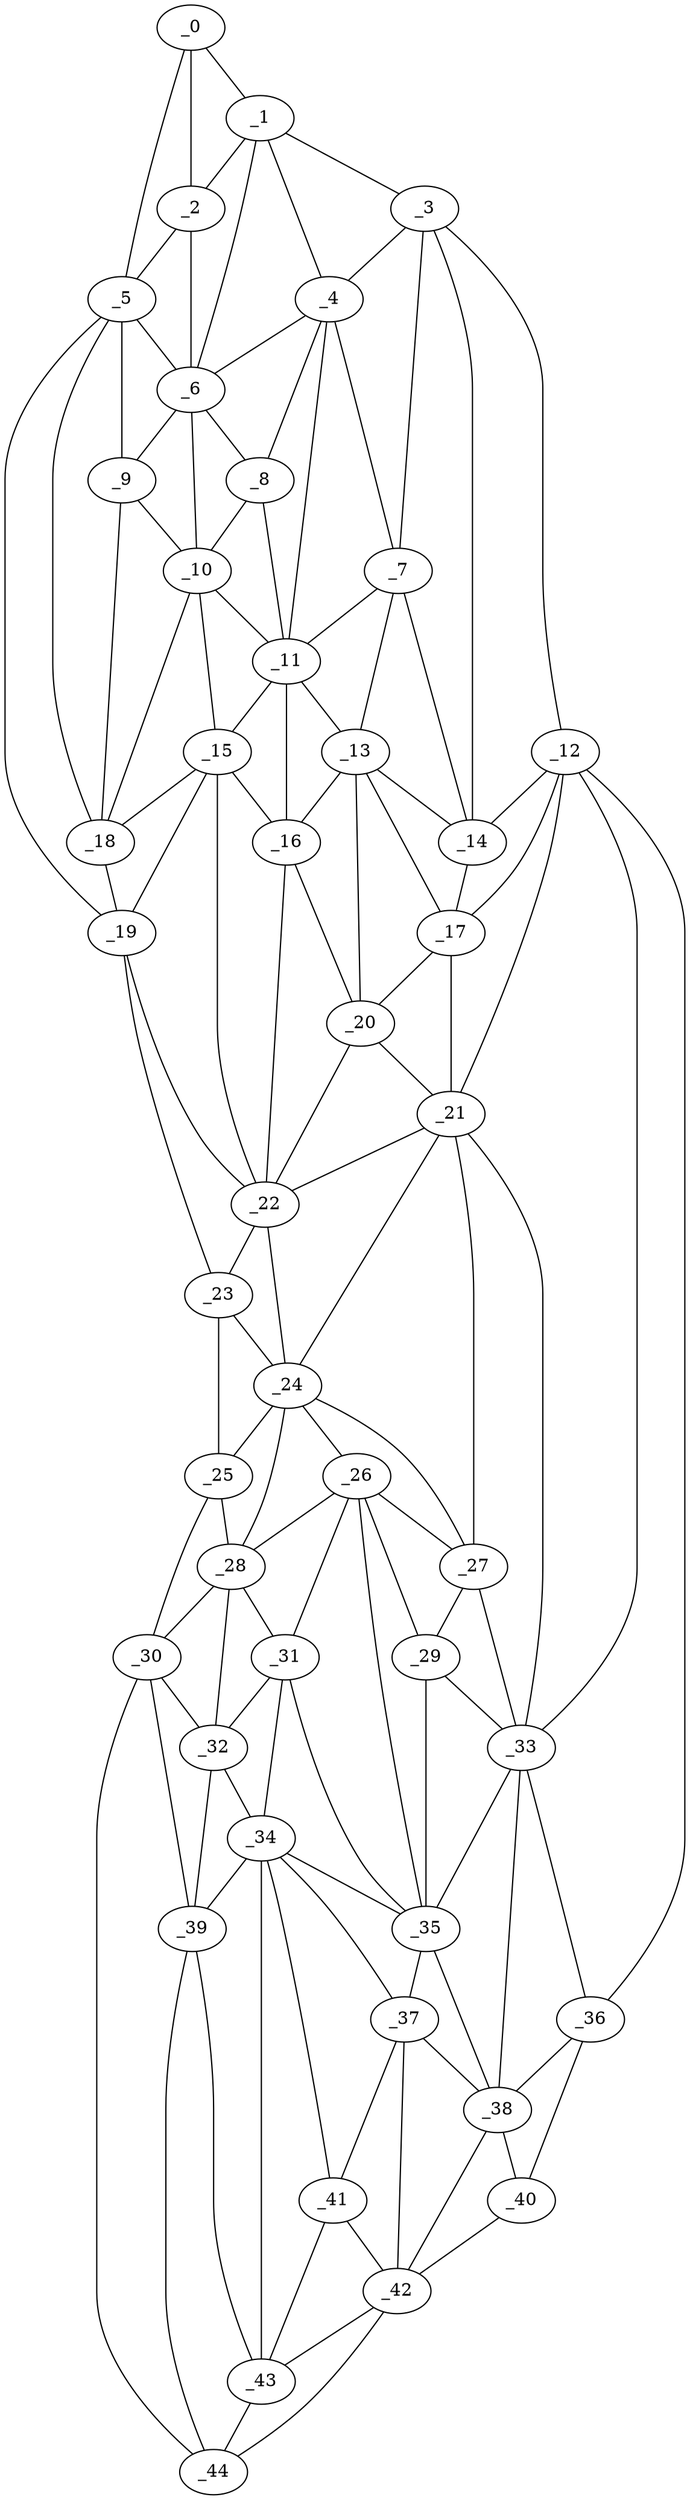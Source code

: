 graph "obj87__135.gxl" {
	_0	 [x=4,
		y=42];
	_1	 [x=6,
		y=50];
	_0 -- _1	 [valence=1];
	_2	 [x=15,
		y=44];
	_0 -- _2	 [valence=2];
	_5	 [x=22,
		y=32];
	_0 -- _5	 [valence=1];
	_1 -- _2	 [valence=1];
	_3	 [x=19,
		y=84];
	_1 -- _3	 [valence=1];
	_4	 [x=21,
		y=71];
	_1 -- _4	 [valence=2];
	_6	 [x=24,
		y=49];
	_1 -- _6	 [valence=1];
	_2 -- _5	 [valence=1];
	_2 -- _6	 [valence=2];
	_3 -- _4	 [valence=2];
	_7	 [x=29,
		y=81];
	_3 -- _7	 [valence=2];
	_12	 [x=38,
		y=98];
	_3 -- _12	 [valence=1];
	_14	 [x=39,
		y=93];
	_3 -- _14	 [valence=2];
	_4 -- _6	 [valence=2];
	_4 -- _7	 [valence=2];
	_8	 [x=31,
		y=54];
	_4 -- _8	 [valence=2];
	_11	 [x=38,
		y=71];
	_4 -- _11	 [valence=2];
	_5 -- _6	 [valence=1];
	_9	 [x=32,
		y=33];
	_5 -- _9	 [valence=2];
	_18	 [x=47,
		y=30];
	_5 -- _18	 [valence=1];
	_19	 [x=54,
		y=28];
	_5 -- _19	 [valence=1];
	_6 -- _8	 [valence=1];
	_6 -- _9	 [valence=2];
	_10	 [x=36,
		y=53];
	_6 -- _10	 [valence=2];
	_7 -- _11	 [valence=2];
	_13	 [x=39,
		y=80];
	_7 -- _13	 [valence=2];
	_7 -- _14	 [valence=1];
	_8 -- _10	 [valence=2];
	_8 -- _11	 [valence=1];
	_9 -- _10	 [valence=2];
	_9 -- _18	 [valence=2];
	_10 -- _11	 [valence=2];
	_15	 [x=45,
		y=55];
	_10 -- _15	 [valence=2];
	_10 -- _18	 [valence=2];
	_11 -- _13	 [valence=2];
	_11 -- _15	 [valence=2];
	_16	 [x=45,
		y=73];
	_11 -- _16	 [valence=2];
	_12 -- _14	 [valence=2];
	_17	 [x=45,
		y=91];
	_12 -- _17	 [valence=2];
	_21	 [x=62,
		y=85];
	_12 -- _21	 [valence=1];
	_33	 [x=102,
		y=90];
	_12 -- _33	 [valence=1];
	_36	 [x=109,
		y=94];
	_12 -- _36	 [valence=1];
	_13 -- _14	 [valence=2];
	_13 -- _16	 [valence=2];
	_13 -- _17	 [valence=2];
	_20	 [x=57,
		y=81];
	_13 -- _20	 [valence=2];
	_14 -- _17	 [valence=2];
	_15 -- _16	 [valence=2];
	_15 -- _18	 [valence=2];
	_15 -- _19	 [valence=2];
	_22	 [x=68,
		y=56];
	_15 -- _22	 [valence=2];
	_16 -- _20	 [valence=1];
	_16 -- _22	 [valence=2];
	_17 -- _20	 [valence=1];
	_17 -- _21	 [valence=2];
	_18 -- _19	 [valence=2];
	_19 -- _22	 [valence=2];
	_23	 [x=71,
		y=29];
	_19 -- _23	 [valence=1];
	_20 -- _21	 [valence=1];
	_20 -- _22	 [valence=2];
	_21 -- _22	 [valence=2];
	_24	 [x=78,
		y=56];
	_21 -- _24	 [valence=1];
	_27	 [x=87,
		y=83];
	_21 -- _27	 [valence=2];
	_21 -- _33	 [valence=2];
	_22 -- _23	 [valence=2];
	_22 -- _24	 [valence=1];
	_23 -- _24	 [valence=2];
	_25	 [x=80,
		y=30];
	_23 -- _25	 [valence=1];
	_24 -- _25	 [valence=1];
	_26	 [x=86,
		y=57];
	_24 -- _26	 [valence=2];
	_24 -- _27	 [valence=2];
	_28	 [x=90,
		y=45];
	_24 -- _28	 [valence=2];
	_25 -- _28	 [valence=2];
	_30	 [x=96,
		y=33];
	_25 -- _30	 [valence=1];
	_26 -- _27	 [valence=2];
	_26 -- _28	 [valence=2];
	_29	 [x=92,
		y=79];
	_26 -- _29	 [valence=2];
	_31	 [x=96,
		y=52];
	_26 -- _31	 [valence=2];
	_35	 [x=103,
		y=71];
	_26 -- _35	 [valence=2];
	_27 -- _29	 [valence=2];
	_27 -- _33	 [valence=1];
	_28 -- _30	 [valence=2];
	_28 -- _31	 [valence=1];
	_32	 [x=99,
		y=41];
	_28 -- _32	 [valence=1];
	_29 -- _33	 [valence=2];
	_29 -- _35	 [valence=2];
	_30 -- _32	 [valence=1];
	_39	 [x=112,
		y=42];
	_30 -- _39	 [valence=2];
	_44	 [x=121,
		y=44];
	_30 -- _44	 [valence=1];
	_31 -- _32	 [valence=2];
	_34	 [x=103,
		y=52];
	_31 -- _34	 [valence=1];
	_31 -- _35	 [valence=1];
	_32 -- _34	 [valence=1];
	_32 -- _39	 [valence=2];
	_33 -- _35	 [valence=1];
	_33 -- _36	 [valence=2];
	_38	 [x=111,
		y=82];
	_33 -- _38	 [valence=2];
	_34 -- _35	 [valence=1];
	_37	 [x=110,
		y=68];
	_34 -- _37	 [valence=2];
	_34 -- _39	 [valence=2];
	_41	 [x=119,
		y=63];
	_34 -- _41	 [valence=2];
	_43	 [x=120,
		y=53];
	_34 -- _43	 [valence=2];
	_35 -- _37	 [valence=2];
	_35 -- _38	 [valence=2];
	_36 -- _38	 [valence=1];
	_40	 [x=114,
		y=91];
	_36 -- _40	 [valence=1];
	_37 -- _38	 [valence=1];
	_37 -- _41	 [valence=2];
	_42	 [x=119,
		y=79];
	_37 -- _42	 [valence=2];
	_38 -- _40	 [valence=2];
	_38 -- _42	 [valence=2];
	_39 -- _43	 [valence=2];
	_39 -- _44	 [valence=1];
	_40 -- _42	 [valence=1];
	_41 -- _42	 [valence=2];
	_41 -- _43	 [valence=2];
	_42 -- _43	 [valence=1];
	_42 -- _44	 [valence=1];
	_43 -- _44	 [valence=2];
}
